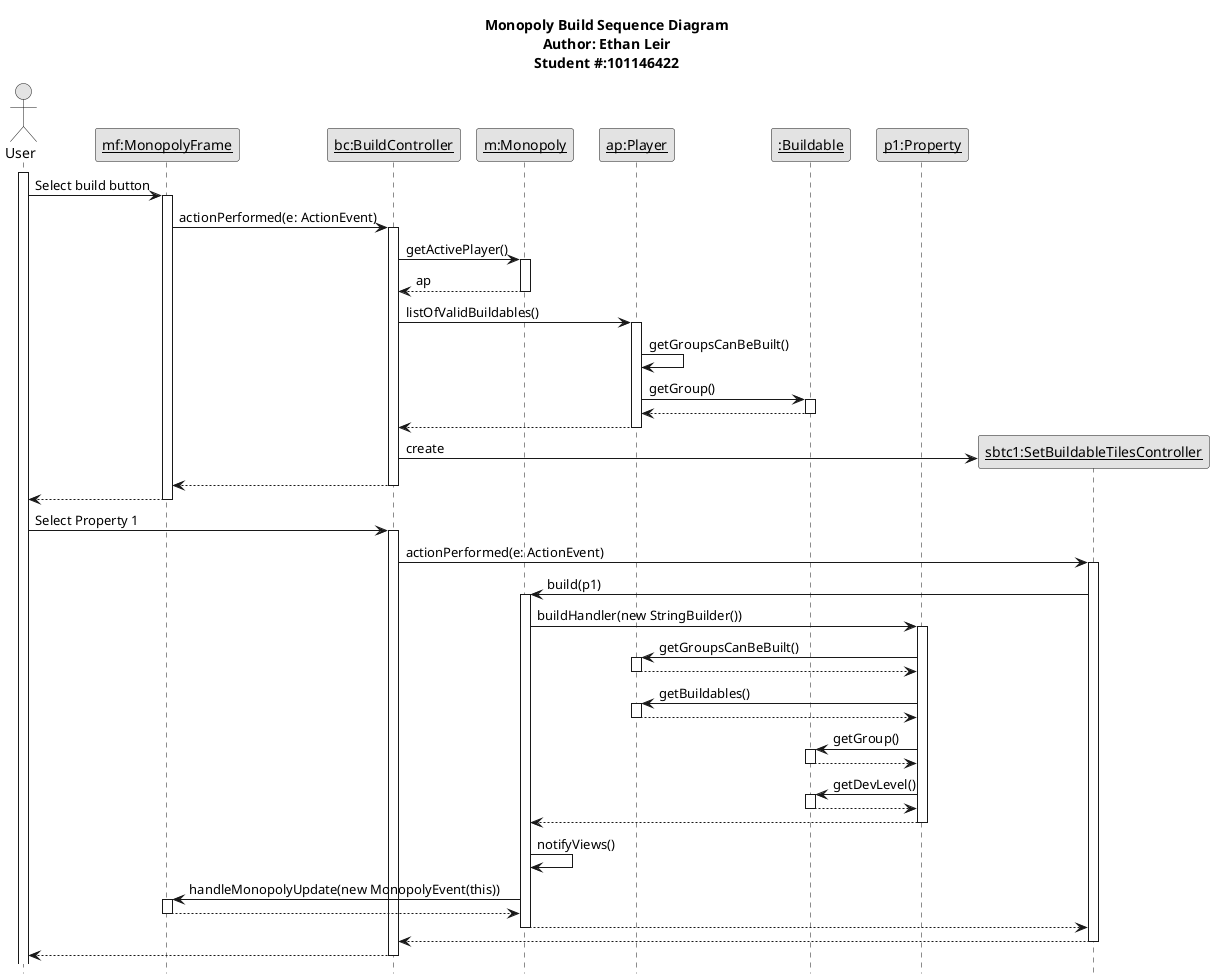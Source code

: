 @startuml Monopoly Build Sequence Diagram

title Monopoly Build Sequence Diagram\nAuthor: Ethan Leir\nStudent #:101146422

hide footbox
skinparam monochrome true

actor User as User
participant "<u>mf:MonopolyFrame" as mf
participant "<u>bc:BuildController" as bc
participant "<u>m:Monopoly" as m
participant "<u>ap:Player" as ap
participant "<u>:Buildable" as b
participant "<u>p1:Property" as p1
participant "<u>sbtc1:SetBuildableTilesController" as sbtc

activate User
User -> mf: Select build button
activate mf

mf -> bc: actionPerformed(e: ActionEvent)
activate bc

bc -> m: getActivePlayer()
activate m
m --> bc: ap
deactivate m
bc -> ap: listOfValidBuildables()
activate ap
ap -> ap: getGroupsCanBeBuilt()
ap -> b: getGroup()
activate b
b --> ap
deactivate b
ap --> bc
deactivate ap
bc -> sbtc ** : create

bc --> mf
deactivate bc
mf --> User
deactivate mf

User -> bc: Select Property 1
activate bc
bc -> sbtc: actionPerformed(e: ActionEvent)
activate sbtc

sbtc -> m: build(p1)
activate m
m -> p1: buildHandler(new StringBuilder())
activate p1

p1 -> ap: getGroupsCanBeBuilt()
activate ap
ap --> p1
deactivate ap
p1 -> ap: getBuildables()
activate ap
ap --> p1
deactivate ap
p1 -> b: getGroup()
activate b
b --> p1
deactivate b
p1 -> b: getDevLevel()
activate b
b --> p1
deactivate b

p1 --> m
deactivate p1
m -> m: notifyViews()
m -> mf: handleMonopolyUpdate(new MonopolyEvent(this))
activate mf
mf --> m
deactivate mf
m --> sbtc
deactivate m

sbtc --> bc
deactivate sbtc

bc --> User
deactivate bc

@enduml